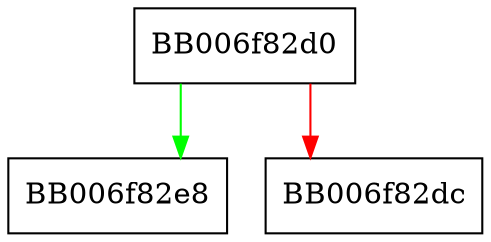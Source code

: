 digraph sm2sig_gettable_ctx_md_params {
  node [shape="box"];
  graph [splines=ortho];
  BB006f82d0 -> BB006f82e8 [color="green"];
  BB006f82d0 -> BB006f82dc [color="red"];
}